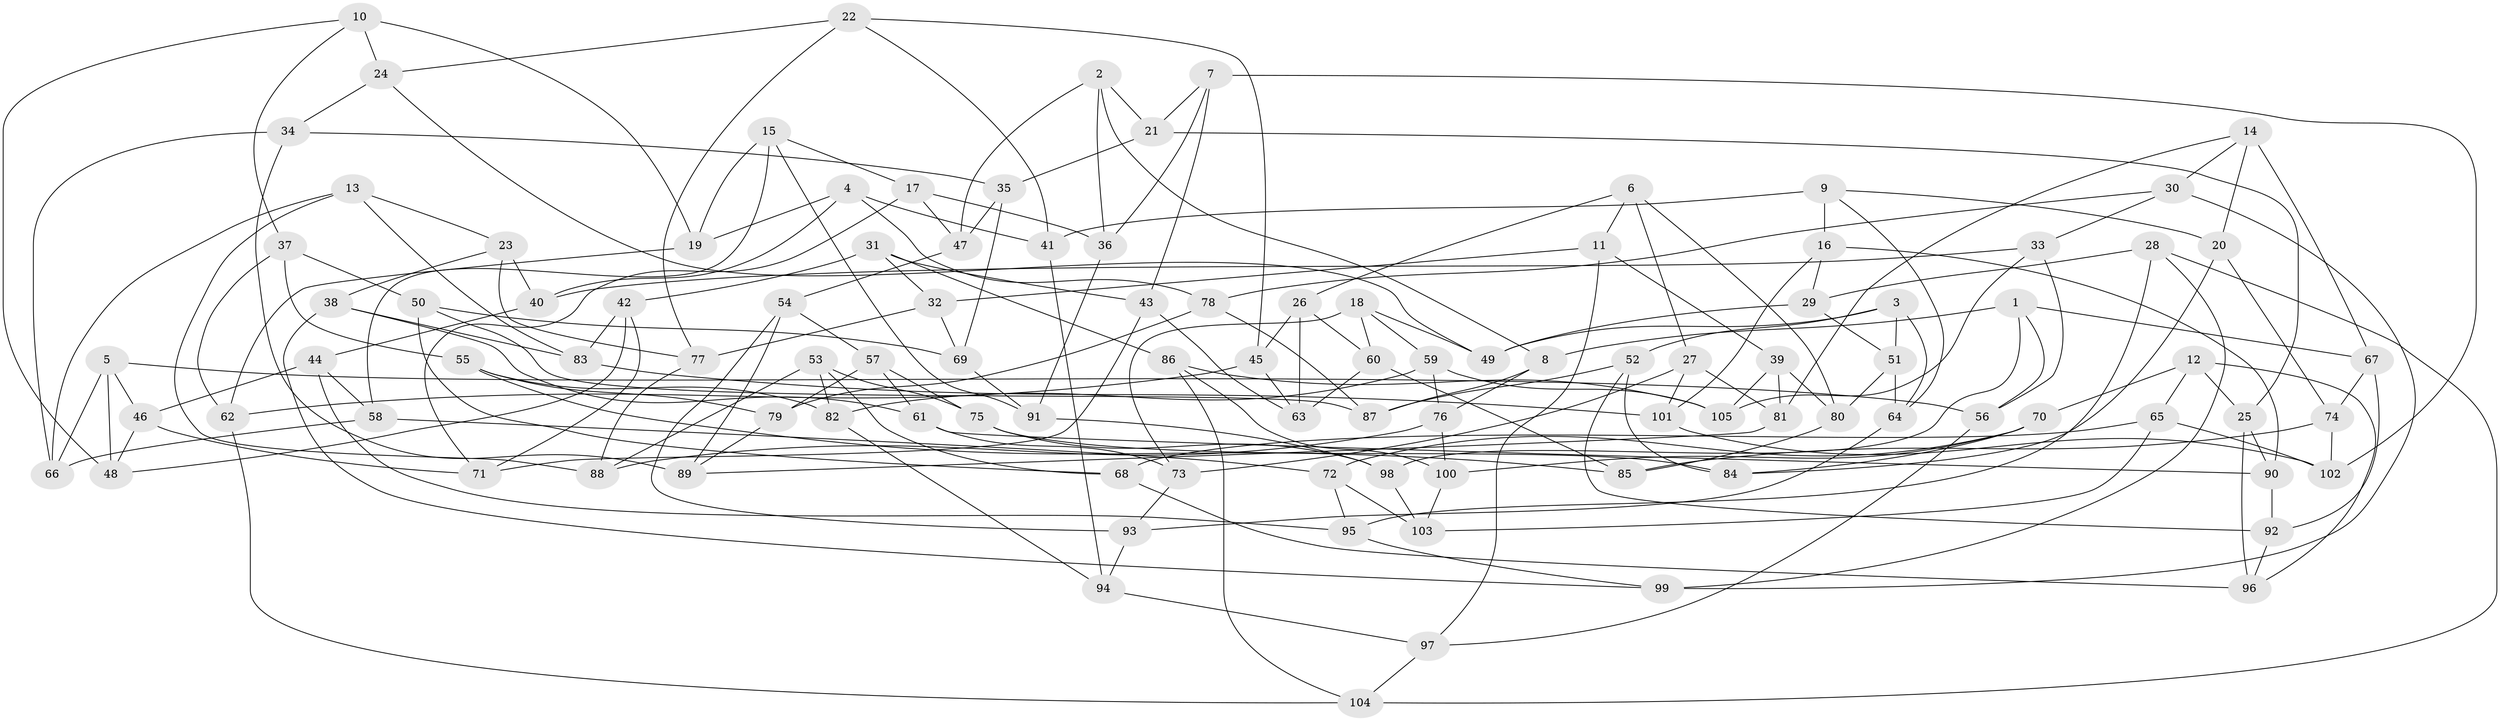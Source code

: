// coarse degree distribution, {5: 0.16666666666666666, 3: 0.16666666666666666, 8: 0.047619047619047616, 2: 0.047619047619047616, 4: 0.3333333333333333, 9: 0.023809523809523808, 7: 0.047619047619047616, 6: 0.09523809523809523, 13: 0.023809523809523808, 12: 0.023809523809523808, 14: 0.023809523809523808}
// Generated by graph-tools (version 1.1) at 2025/04/03/04/25 22:04:17]
// undirected, 105 vertices, 210 edges
graph export_dot {
graph [start="1"]
  node [color=gray90,style=filled];
  1;
  2;
  3;
  4;
  5;
  6;
  7;
  8;
  9;
  10;
  11;
  12;
  13;
  14;
  15;
  16;
  17;
  18;
  19;
  20;
  21;
  22;
  23;
  24;
  25;
  26;
  27;
  28;
  29;
  30;
  31;
  32;
  33;
  34;
  35;
  36;
  37;
  38;
  39;
  40;
  41;
  42;
  43;
  44;
  45;
  46;
  47;
  48;
  49;
  50;
  51;
  52;
  53;
  54;
  55;
  56;
  57;
  58;
  59;
  60;
  61;
  62;
  63;
  64;
  65;
  66;
  67;
  68;
  69;
  70;
  71;
  72;
  73;
  74;
  75;
  76;
  77;
  78;
  79;
  80;
  81;
  82;
  83;
  84;
  85;
  86;
  87;
  88;
  89;
  90;
  91;
  92;
  93;
  94;
  95;
  96;
  97;
  98;
  99;
  100;
  101;
  102;
  103;
  104;
  105;
  1 -- 67;
  1 -- 8;
  1 -- 56;
  1 -- 98;
  2 -- 47;
  2 -- 21;
  2 -- 36;
  2 -- 8;
  3 -- 49;
  3 -- 64;
  3 -- 52;
  3 -- 51;
  4 -- 40;
  4 -- 78;
  4 -- 19;
  4 -- 41;
  5 -- 48;
  5 -- 56;
  5 -- 66;
  5 -- 46;
  6 -- 11;
  6 -- 80;
  6 -- 27;
  6 -- 26;
  7 -- 36;
  7 -- 43;
  7 -- 102;
  7 -- 21;
  8 -- 76;
  8 -- 87;
  9 -- 41;
  9 -- 64;
  9 -- 16;
  9 -- 20;
  10 -- 37;
  10 -- 24;
  10 -- 48;
  10 -- 19;
  11 -- 32;
  11 -- 39;
  11 -- 97;
  12 -- 70;
  12 -- 25;
  12 -- 96;
  12 -- 65;
  13 -- 23;
  13 -- 83;
  13 -- 88;
  13 -- 66;
  14 -- 67;
  14 -- 81;
  14 -- 20;
  14 -- 30;
  15 -- 19;
  15 -- 91;
  15 -- 58;
  15 -- 17;
  16 -- 101;
  16 -- 90;
  16 -- 29;
  17 -- 47;
  17 -- 36;
  17 -- 71;
  18 -- 60;
  18 -- 49;
  18 -- 59;
  18 -- 73;
  19 -- 62;
  20 -- 84;
  20 -- 74;
  21 -- 35;
  21 -- 25;
  22 -- 45;
  22 -- 77;
  22 -- 24;
  22 -- 41;
  23 -- 40;
  23 -- 77;
  23 -- 38;
  24 -- 34;
  24 -- 49;
  25 -- 96;
  25 -- 90;
  26 -- 63;
  26 -- 60;
  26 -- 45;
  27 -- 101;
  27 -- 81;
  27 -- 73;
  28 -- 29;
  28 -- 99;
  28 -- 104;
  28 -- 95;
  29 -- 51;
  29 -- 49;
  30 -- 33;
  30 -- 78;
  30 -- 99;
  31 -- 43;
  31 -- 86;
  31 -- 32;
  31 -- 42;
  32 -- 77;
  32 -- 69;
  33 -- 56;
  33 -- 40;
  33 -- 105;
  34 -- 89;
  34 -- 66;
  34 -- 35;
  35 -- 69;
  35 -- 47;
  36 -- 91;
  37 -- 55;
  37 -- 50;
  37 -- 62;
  38 -- 83;
  38 -- 99;
  38 -- 61;
  39 -- 81;
  39 -- 105;
  39 -- 80;
  40 -- 44;
  41 -- 94;
  42 -- 83;
  42 -- 71;
  42 -- 48;
  43 -- 63;
  43 -- 71;
  44 -- 58;
  44 -- 46;
  44 -- 95;
  45 -- 62;
  45 -- 63;
  46 -- 48;
  46 -- 71;
  47 -- 54;
  50 -- 69;
  50 -- 68;
  50 -- 87;
  51 -- 80;
  51 -- 64;
  52 -- 84;
  52 -- 87;
  52 -- 92;
  53 -- 75;
  53 -- 88;
  53 -- 82;
  53 -- 68;
  54 -- 93;
  54 -- 57;
  54 -- 89;
  55 -- 85;
  55 -- 82;
  55 -- 79;
  56 -- 97;
  57 -- 61;
  57 -- 79;
  57 -- 75;
  58 -- 72;
  58 -- 66;
  59 -- 82;
  59 -- 76;
  59 -- 105;
  60 -- 63;
  60 -- 85;
  61 -- 73;
  61 -- 90;
  62 -- 104;
  64 -- 93;
  65 -- 103;
  65 -- 102;
  65 -- 68;
  67 -- 74;
  67 -- 92;
  68 -- 96;
  69 -- 91;
  70 -- 100;
  70 -- 72;
  70 -- 84;
  72 -- 103;
  72 -- 95;
  73 -- 93;
  74 -- 85;
  74 -- 102;
  75 -- 84;
  75 -- 98;
  76 -- 100;
  76 -- 88;
  77 -- 88;
  78 -- 87;
  78 -- 79;
  79 -- 89;
  80 -- 85;
  81 -- 89;
  82 -- 94;
  83 -- 101;
  86 -- 104;
  86 -- 105;
  86 -- 100;
  90 -- 92;
  91 -- 98;
  92 -- 96;
  93 -- 94;
  94 -- 97;
  95 -- 99;
  97 -- 104;
  98 -- 103;
  100 -- 103;
  101 -- 102;
}
